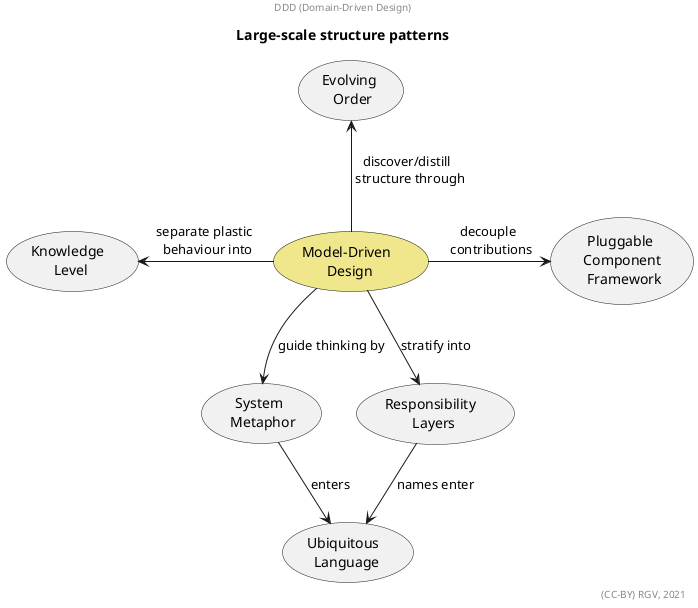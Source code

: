 @startuml
'https://plantuml.com/class-diagram
center header DDD (Domain-Driven Design)
title Large-scale structure patterns
allowmixing
'''''''''''''

usecase "Model-Driven \n Design" as MDD #khaki

    usecase "System \n Metaphor" as SM
    usecase "Responsibility \n Layers" as RL
    
        usecase "Ubiquitous \n Language" as UL
        
    usecase "Knowledge \n Level" as KL
    
    usecase "Pluggable \n Component \n Framework" as PCF

    usecase "Evolving \n Order" as EO
    
'''''''''''''

MDD --> SM : guide thinking by
    SM --> UL : enters
MDD --> RL : stratify into
    RL --> UL : names enter 
MDD -l-> KL : "separate plastic \n behaviour into"
MDD -r-> PCF : "decouple \n contributions"
MDD --u> EO : "discover/distill \n structure through"

'''''''''''''
right footer (CC-BY) RGV, 2021
@enduml